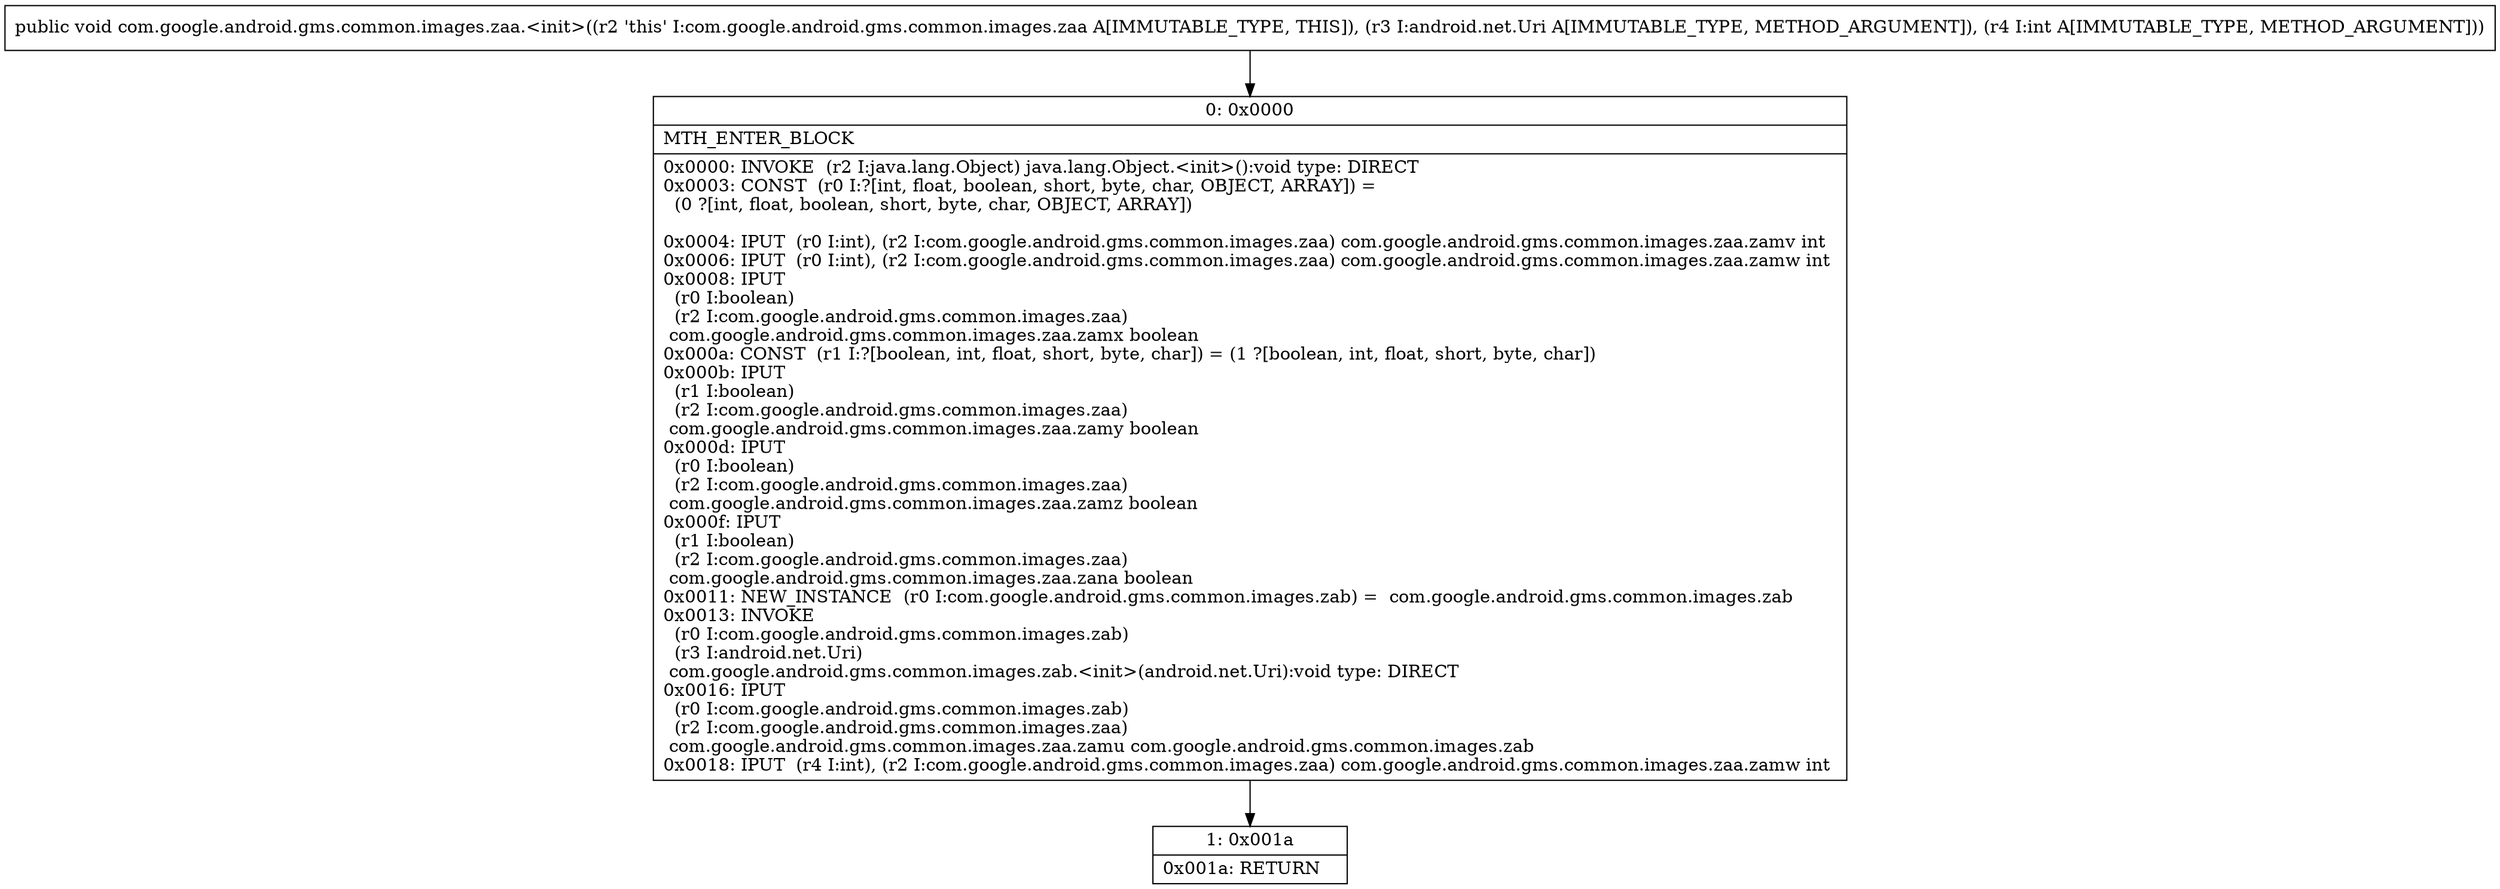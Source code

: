 digraph "CFG forcom.google.android.gms.common.images.zaa.\<init\>(Landroid\/net\/Uri;I)V" {
Node_0 [shape=record,label="{0\:\ 0x0000|MTH_ENTER_BLOCK\l|0x0000: INVOKE  (r2 I:java.lang.Object) java.lang.Object.\<init\>():void type: DIRECT \l0x0003: CONST  (r0 I:?[int, float, boolean, short, byte, char, OBJECT, ARRAY]) = \l  (0 ?[int, float, boolean, short, byte, char, OBJECT, ARRAY])\l \l0x0004: IPUT  (r0 I:int), (r2 I:com.google.android.gms.common.images.zaa) com.google.android.gms.common.images.zaa.zamv int \l0x0006: IPUT  (r0 I:int), (r2 I:com.google.android.gms.common.images.zaa) com.google.android.gms.common.images.zaa.zamw int \l0x0008: IPUT  \l  (r0 I:boolean)\l  (r2 I:com.google.android.gms.common.images.zaa)\l com.google.android.gms.common.images.zaa.zamx boolean \l0x000a: CONST  (r1 I:?[boolean, int, float, short, byte, char]) = (1 ?[boolean, int, float, short, byte, char]) \l0x000b: IPUT  \l  (r1 I:boolean)\l  (r2 I:com.google.android.gms.common.images.zaa)\l com.google.android.gms.common.images.zaa.zamy boolean \l0x000d: IPUT  \l  (r0 I:boolean)\l  (r2 I:com.google.android.gms.common.images.zaa)\l com.google.android.gms.common.images.zaa.zamz boolean \l0x000f: IPUT  \l  (r1 I:boolean)\l  (r2 I:com.google.android.gms.common.images.zaa)\l com.google.android.gms.common.images.zaa.zana boolean \l0x0011: NEW_INSTANCE  (r0 I:com.google.android.gms.common.images.zab) =  com.google.android.gms.common.images.zab \l0x0013: INVOKE  \l  (r0 I:com.google.android.gms.common.images.zab)\l  (r3 I:android.net.Uri)\l com.google.android.gms.common.images.zab.\<init\>(android.net.Uri):void type: DIRECT \l0x0016: IPUT  \l  (r0 I:com.google.android.gms.common.images.zab)\l  (r2 I:com.google.android.gms.common.images.zaa)\l com.google.android.gms.common.images.zaa.zamu com.google.android.gms.common.images.zab \l0x0018: IPUT  (r4 I:int), (r2 I:com.google.android.gms.common.images.zaa) com.google.android.gms.common.images.zaa.zamw int \l}"];
Node_1 [shape=record,label="{1\:\ 0x001a|0x001a: RETURN   \l}"];
MethodNode[shape=record,label="{public void com.google.android.gms.common.images.zaa.\<init\>((r2 'this' I:com.google.android.gms.common.images.zaa A[IMMUTABLE_TYPE, THIS]), (r3 I:android.net.Uri A[IMMUTABLE_TYPE, METHOD_ARGUMENT]), (r4 I:int A[IMMUTABLE_TYPE, METHOD_ARGUMENT])) }"];
MethodNode -> Node_0;
Node_0 -> Node_1;
}


